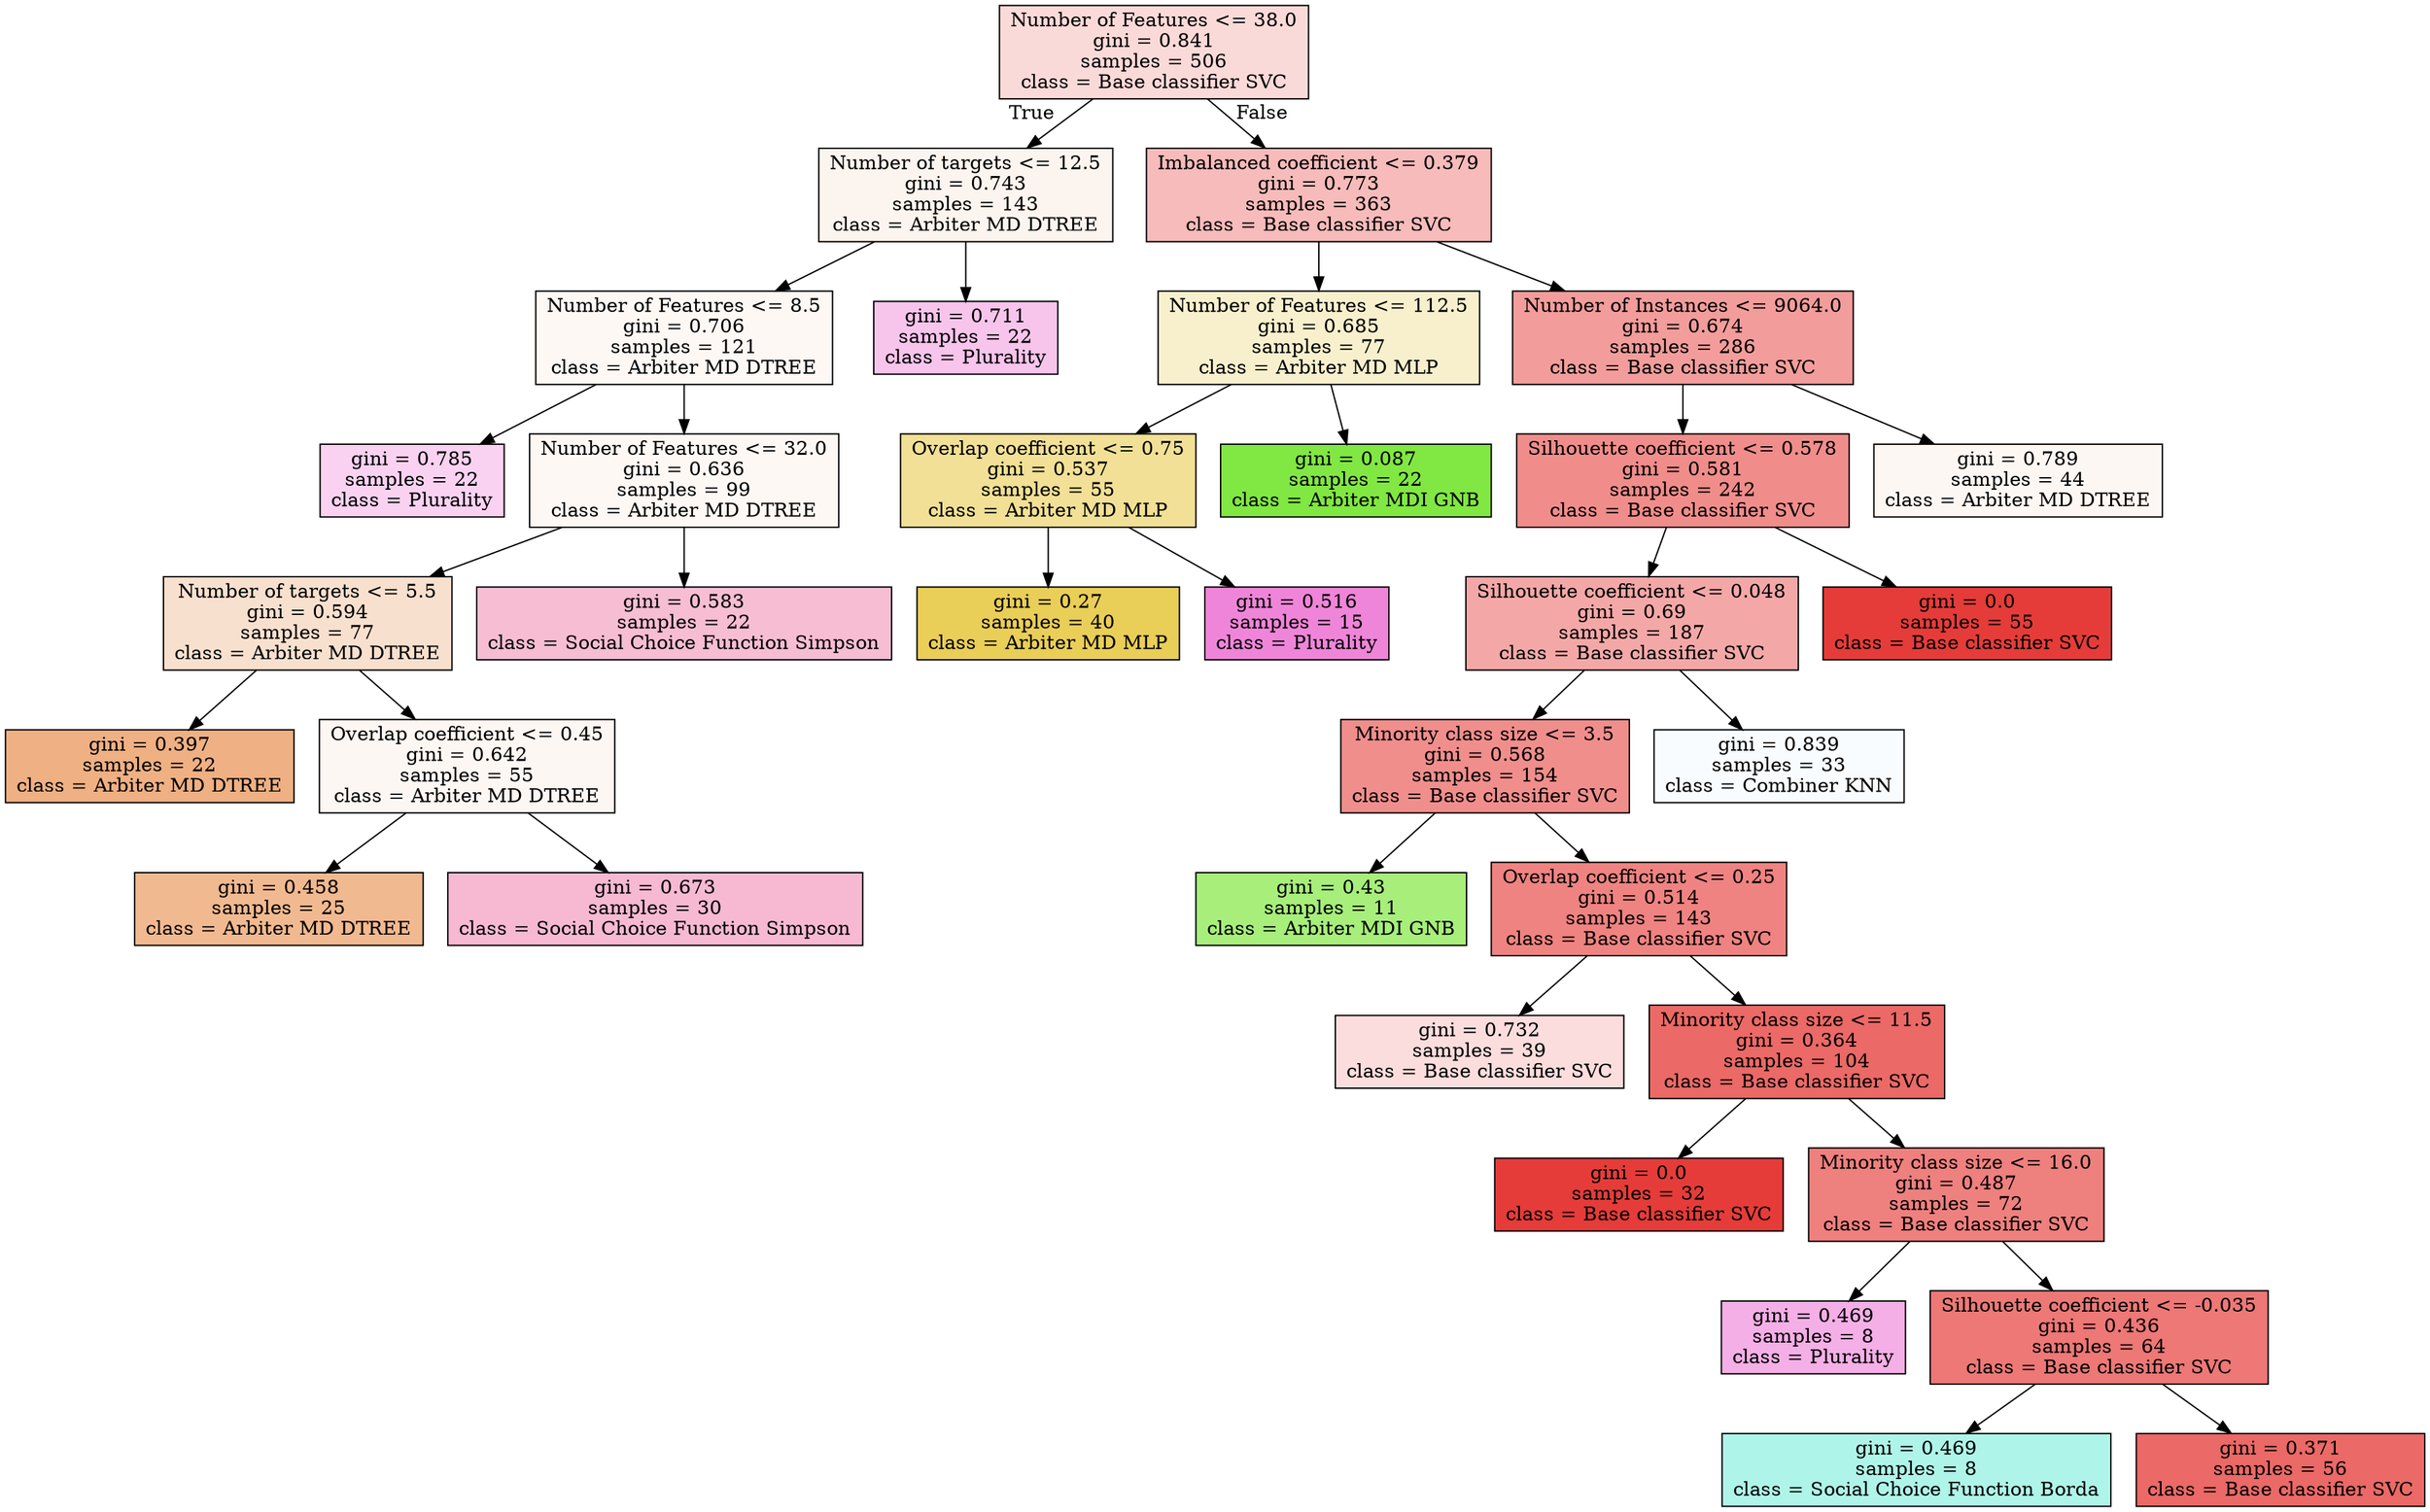 digraph Tree {
node [shape=box, style="filled", color="black"] ;
0 [label="Number of Features <= 38.0\ngini = 0.841\nsamples = 506\nclass = Base classifier SVC", fillcolor="#e53c3930"] ;
1 [label="Number of targets <= 12.5\ngini = 0.743\nsamples = 143\nclass = Arbiter MD DTREE", fillcolor="#e5813915"] ;
0 -> 1 [labeldistance=2.5, labelangle=45, headlabel="True"] ;
2 [label="Number of Features <= 8.5\ngini = 0.706\nsamples = 121\nclass = Arbiter MD DTREE", fillcolor="#e581390d"] ;
1 -> 2 ;
3 [label="gini = 0.785\nsamples = 22\nclass = Plurality", fillcolor="#e539c039"] ;
2 -> 3 ;
4 [label="Number of Features <= 32.0\ngini = 0.636\nsamples = 99\nclass = Arbiter MD DTREE", fillcolor="#e581390d"] ;
2 -> 4 ;
5 [label="Number of targets <= 5.5\ngini = 0.594\nsamples = 77\nclass = Arbiter MD DTREE", fillcolor="#e581393e"] ;
4 -> 5 ;
6 [label="gini = 0.397\nsamples = 22\nclass = Arbiter MD DTREE", fillcolor="#e581399f"] ;
5 -> 6 ;
7 [label="Overlap coefficient <= 0.45\ngini = 0.642\nsamples = 55\nclass = Arbiter MD DTREE", fillcolor="#e581390f"] ;
5 -> 7 ;
8 [label="gini = 0.458\nsamples = 25\nclass = Arbiter MD DTREE", fillcolor="#e581398e"] ;
7 -> 8 ;
9 [label="gini = 0.673\nsamples = 30\nclass = Social Choice Function Simpson", fillcolor="#e5397b59"] ;
7 -> 9 ;
10 [label="gini = 0.583\nsamples = 22\nclass = Social Choice Function Simpson", fillcolor="#e5397b55"] ;
4 -> 10 ;
11 [label="gini = 0.711\nsamples = 22\nclass = Plurality", fillcolor="#e539c04b"] ;
1 -> 11 ;
12 [label="Imbalanced coefficient <= 0.379\ngini = 0.773\nsamples = 363\nclass = Base classifier SVC", fillcolor="#e53c3958"] ;
0 -> 12 [labeldistance=2.5, labelangle=-45, headlabel="False"] ;
13 [label="Number of Features <= 112.5\ngini = 0.685\nsamples = 77\nclass = Arbiter MD MLP", fillcolor="#e5c53940"] ;
12 -> 13 ;
14 [label="Overlap coefficient <= 0.75\ngini = 0.537\nsamples = 55\nclass = Arbiter MD MLP", fillcolor="#e5c53988"] ;
13 -> 14 ;
15 [label="gini = 0.27\nsamples = 40\nclass = Arbiter MD MLP", fillcolor="#e5c539d7"] ;
14 -> 15 ;
16 [label="gini = 0.516\nsamples = 15\nclass = Plurality", fillcolor="#e539c09d"] ;
14 -> 16 ;
17 [label="gini = 0.087\nsamples = 22\nclass = Arbiter MDI GNB", fillcolor="#7be539f3"] ;
13 -> 17 ;
18 [label="Number of Instances <= 9064.0\ngini = 0.674\nsamples = 286\nclass = Base classifier SVC", fillcolor="#e53c3980"] ;
12 -> 18 ;
19 [label="Silhouette coefficient <= 0.578\ngini = 0.581\nsamples = 242\nclass = Base classifier SVC", fillcolor="#e53c3995"] ;
18 -> 19 ;
20 [label="Silhouette coefficient <= 0.048\ngini = 0.69\nsamples = 187\nclass = Base classifier SVC", fillcolor="#e53c3971"] ;
19 -> 20 ;
21 [label="Minority class size <= 3.5\ngini = 0.568\nsamples = 154\nclass = Base classifier SVC", fillcolor="#e53c3993"] ;
20 -> 21 ;
22 [label="gini = 0.43\nsamples = 11\nclass = Arbiter MDI GNB", fillcolor="#7be539aa"] ;
21 -> 22 ;
23 [label="Overlap coefficient <= 0.25\ngini = 0.514\nsamples = 143\nclass = Base classifier SVC", fillcolor="#e53c39a2"] ;
21 -> 23 ;
24 [label="gini = 0.732\nsamples = 39\nclass = Base classifier SVC", fillcolor="#e53c392c"] ;
23 -> 24 ;
25 [label="Minority class size <= 11.5\ngini = 0.364\nsamples = 104\nclass = Base classifier SVC", fillcolor="#e53c39c4"] ;
23 -> 25 ;
26 [label="gini = 0.0\nsamples = 32\nclass = Base classifier SVC", fillcolor="#e53c39ff"] ;
25 -> 26 ;
27 [label="Minority class size <= 16.0\ngini = 0.487\nsamples = 72\nclass = Base classifier SVC", fillcolor="#e53c39a6"] ;
25 -> 27 ;
28 [label="gini = 0.469\nsamples = 8\nclass = Plurality", fillcolor="#e539c066"] ;
27 -> 28 ;
29 [label="Silhouette coefficient <= -0.035\ngini = 0.436\nsamples = 64\nclass = Base classifier SVC", fillcolor="#e53c39b0"] ;
27 -> 29 ;
30 [label="gini = 0.469\nsamples = 8\nclass = Social Choice Function Borda", fillcolor="#39e5c566"] ;
29 -> 30 ;
31 [label="gini = 0.371\nsamples = 56\nclass = Base classifier SVC", fillcolor="#e53c39c4"] ;
29 -> 31 ;
32 [label="gini = 0.839\nsamples = 33\nclass = Combiner KNN", fillcolor="#39c0e509"] ;
20 -> 32 ;
33 [label="gini = 0.0\nsamples = 55\nclass = Base classifier SVC", fillcolor="#e53c39ff"] ;
19 -> 33 ;
34 [label="gini = 0.789\nsamples = 44\nclass = Arbiter MD DTREE", fillcolor="#e581390f"] ;
18 -> 34 ;
}